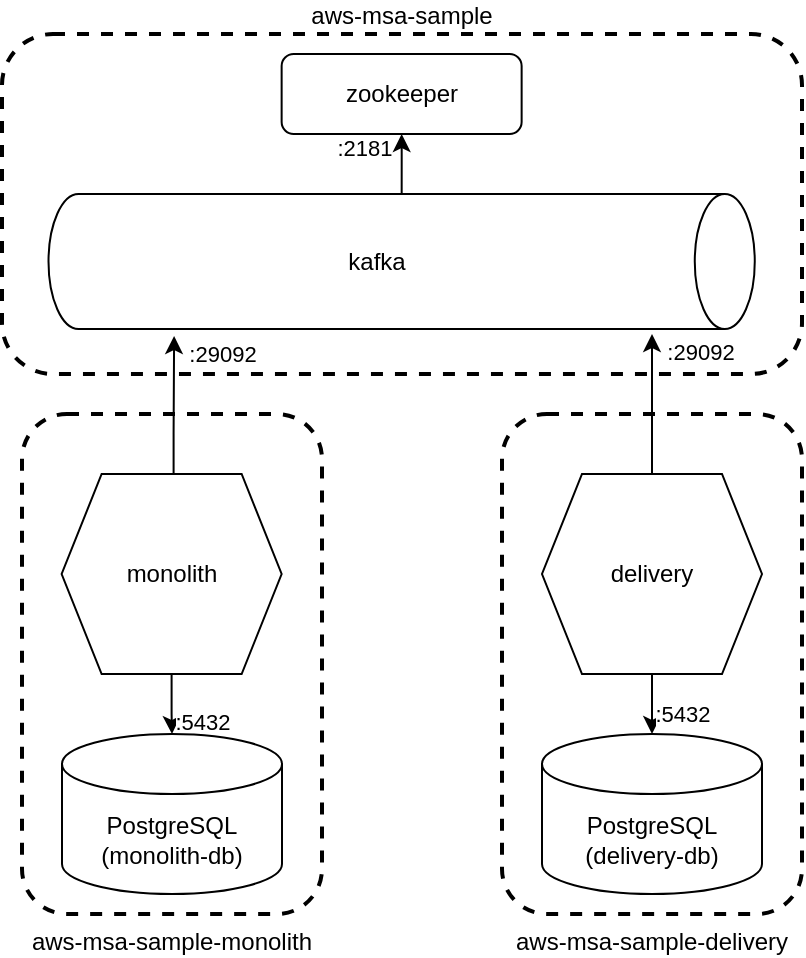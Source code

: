 <mxfile version="16.1.2" type="device"><diagram id="A5AksfpTGnN8OL5voQ5-" name="페이지-1"><mxGraphModel dx="1106" dy="830" grid="1" gridSize="10" guides="1" tooltips="1" connect="1" arrows="1" fold="1" page="1" pageScale="1" pageWidth="1169" pageHeight="827" math="0" shadow="0"><root><mxCell id="0"/><mxCell id="1" parent="0"/><mxCell id="t0I4NqfRMB9FLREcN7JS-11" value=":5432" style="edgeStyle=orthogonalEdgeStyle;rounded=0;orthogonalLoop=1;jettySize=auto;html=1;entryX=0.5;entryY=0;entryDx=0;entryDy=0;entryPerimeter=0;" edge="1" parent="1" source="t0I4NqfRMB9FLREcN7JS-1" target="t0I4NqfRMB9FLREcN7JS-9"><mxGeometry x="0.601" y="15" relative="1" as="geometry"><mxPoint as="offset"/></mxGeometry></mxCell><mxCell id="t0I4NqfRMB9FLREcN7JS-13" value=":29092" style="edgeStyle=orthogonalEdgeStyle;rounded=0;orthogonalLoop=1;jettySize=auto;html=1;entryX=1.052;entryY=0.825;entryDx=0;entryDy=0;entryPerimeter=0;" edge="1" parent="1"><mxGeometry x="0.743" y="-24" relative="1" as="geometry"><mxPoint x="325.8" y="600" as="sourcePoint"/><mxPoint x="326.053" y="531.015" as="targetPoint"/><Array as="points"><mxPoint x="326" y="580"/><mxPoint x="326" y="580"/></Array><mxPoint as="offset"/></mxGeometry></mxCell><mxCell id="t0I4NqfRMB9FLREcN7JS-1" value="monolith" style="shape=hexagon;perimeter=hexagonPerimeter2;whiteSpace=wrap;html=1;fixedSize=1;" vertex="1" parent="1"><mxGeometry x="269.82" y="600" width="110" height="100" as="geometry"/></mxCell><mxCell id="t0I4NqfRMB9FLREcN7JS-12" value=":5432" style="edgeStyle=orthogonalEdgeStyle;rounded=0;orthogonalLoop=1;jettySize=auto;html=1;entryX=0.5;entryY=0;entryDx=0;entryDy=0;entryPerimeter=0;" edge="1" parent="1" source="t0I4NqfRMB9FLREcN7JS-2" target="t0I4NqfRMB9FLREcN7JS-10"><mxGeometry x="0.6" y="15" relative="1" as="geometry"><mxPoint as="offset"/></mxGeometry></mxCell><mxCell id="t0I4NqfRMB9FLREcN7JS-2" value="delivery" style="shape=hexagon;perimeter=hexagonPerimeter2;whiteSpace=wrap;html=1;fixedSize=1;" vertex="1" parent="1"><mxGeometry x="510" y="600" width="110" height="100" as="geometry"/></mxCell><mxCell id="t0I4NqfRMB9FLREcN7JS-8" value=":2181" style="edgeStyle=orthogonalEdgeStyle;rounded=0;orthogonalLoop=1;jettySize=auto;html=1;entryX=0.5;entryY=1;entryDx=0;entryDy=0;" edge="1" parent="1" source="t0I4NqfRMB9FLREcN7JS-3" target="t0I4NqfRMB9FLREcN7JS-4"><mxGeometry x="0.533" y="18" relative="1" as="geometry"><mxPoint x="-1" as="offset"/></mxGeometry></mxCell><mxCell id="t0I4NqfRMB9FLREcN7JS-3" value="kafka" style="shape=cylinder3;whiteSpace=wrap;html=1;boundedLbl=1;backgroundOutline=1;size=15;rotation=90;horizontal=0;" vertex="1" parent="1"><mxGeometry x="406.07" y="317.19" width="67.5" height="353.13" as="geometry"/></mxCell><mxCell id="t0I4NqfRMB9FLREcN7JS-4" value="zookeeper" style="rounded=1;whiteSpace=wrap;html=1;" vertex="1" parent="1"><mxGeometry x="379.82" y="390" width="120" height="40" as="geometry"/></mxCell><mxCell id="t0I4NqfRMB9FLREcN7JS-9" value="PostgreSQL&lt;br&gt;(monolith-db)" style="shape=cylinder3;whiteSpace=wrap;html=1;boundedLbl=1;backgroundOutline=1;size=15;" vertex="1" parent="1"><mxGeometry x="270" y="730" width="110" height="80" as="geometry"/></mxCell><mxCell id="t0I4NqfRMB9FLREcN7JS-10" value="PostgreSQL&lt;br&gt;(delivery-db)" style="shape=cylinder3;whiteSpace=wrap;html=1;boundedLbl=1;backgroundOutline=1;size=15;" vertex="1" parent="1"><mxGeometry x="510" y="730" width="110" height="80" as="geometry"/></mxCell><mxCell id="t0I4NqfRMB9FLREcN7JS-14" value=":29092" style="edgeStyle=orthogonalEdgeStyle;rounded=0;orthogonalLoop=1;jettySize=auto;html=1;exitX=0.5;exitY=0;exitDx=0;exitDy=0;" edge="1" parent="1" source="t0I4NqfRMB9FLREcN7JS-2"><mxGeometry x="0.743" y="-24" relative="1" as="geometry"><mxPoint x="335.8" y="610" as="sourcePoint"/><mxPoint x="565" y="530" as="targetPoint"/><Array as="points"><mxPoint x="565" y="570"/><mxPoint x="565" y="570"/></Array><mxPoint as="offset"/></mxGeometry></mxCell><mxCell id="t0I4NqfRMB9FLREcN7JS-15" value="aws-msa-sample-monolith" style="rounded=1;whiteSpace=wrap;html=1;fillColor=none;dashed=1;strokeWidth=2;labelPosition=center;verticalLabelPosition=bottom;align=center;verticalAlign=top;" vertex="1" parent="1"><mxGeometry x="250" y="570" width="150" height="250" as="geometry"/></mxCell><mxCell id="t0I4NqfRMB9FLREcN7JS-16" value="aws-msa-sample-delivery" style="rounded=1;whiteSpace=wrap;html=1;fillColor=none;dashed=1;strokeWidth=2;labelPosition=center;verticalLabelPosition=bottom;align=center;verticalAlign=top;" vertex="1" parent="1"><mxGeometry x="490" y="570" width="150" height="250" as="geometry"/></mxCell><mxCell id="t0I4NqfRMB9FLREcN7JS-17" value="aws-msa-sample" style="rounded=1;whiteSpace=wrap;html=1;fillColor=none;dashed=1;strokeWidth=2;labelPosition=center;verticalLabelPosition=top;align=center;verticalAlign=bottom;" vertex="1" parent="1"><mxGeometry x="240" y="380" width="400" height="170" as="geometry"/></mxCell></root></mxGraphModel></diagram></mxfile>